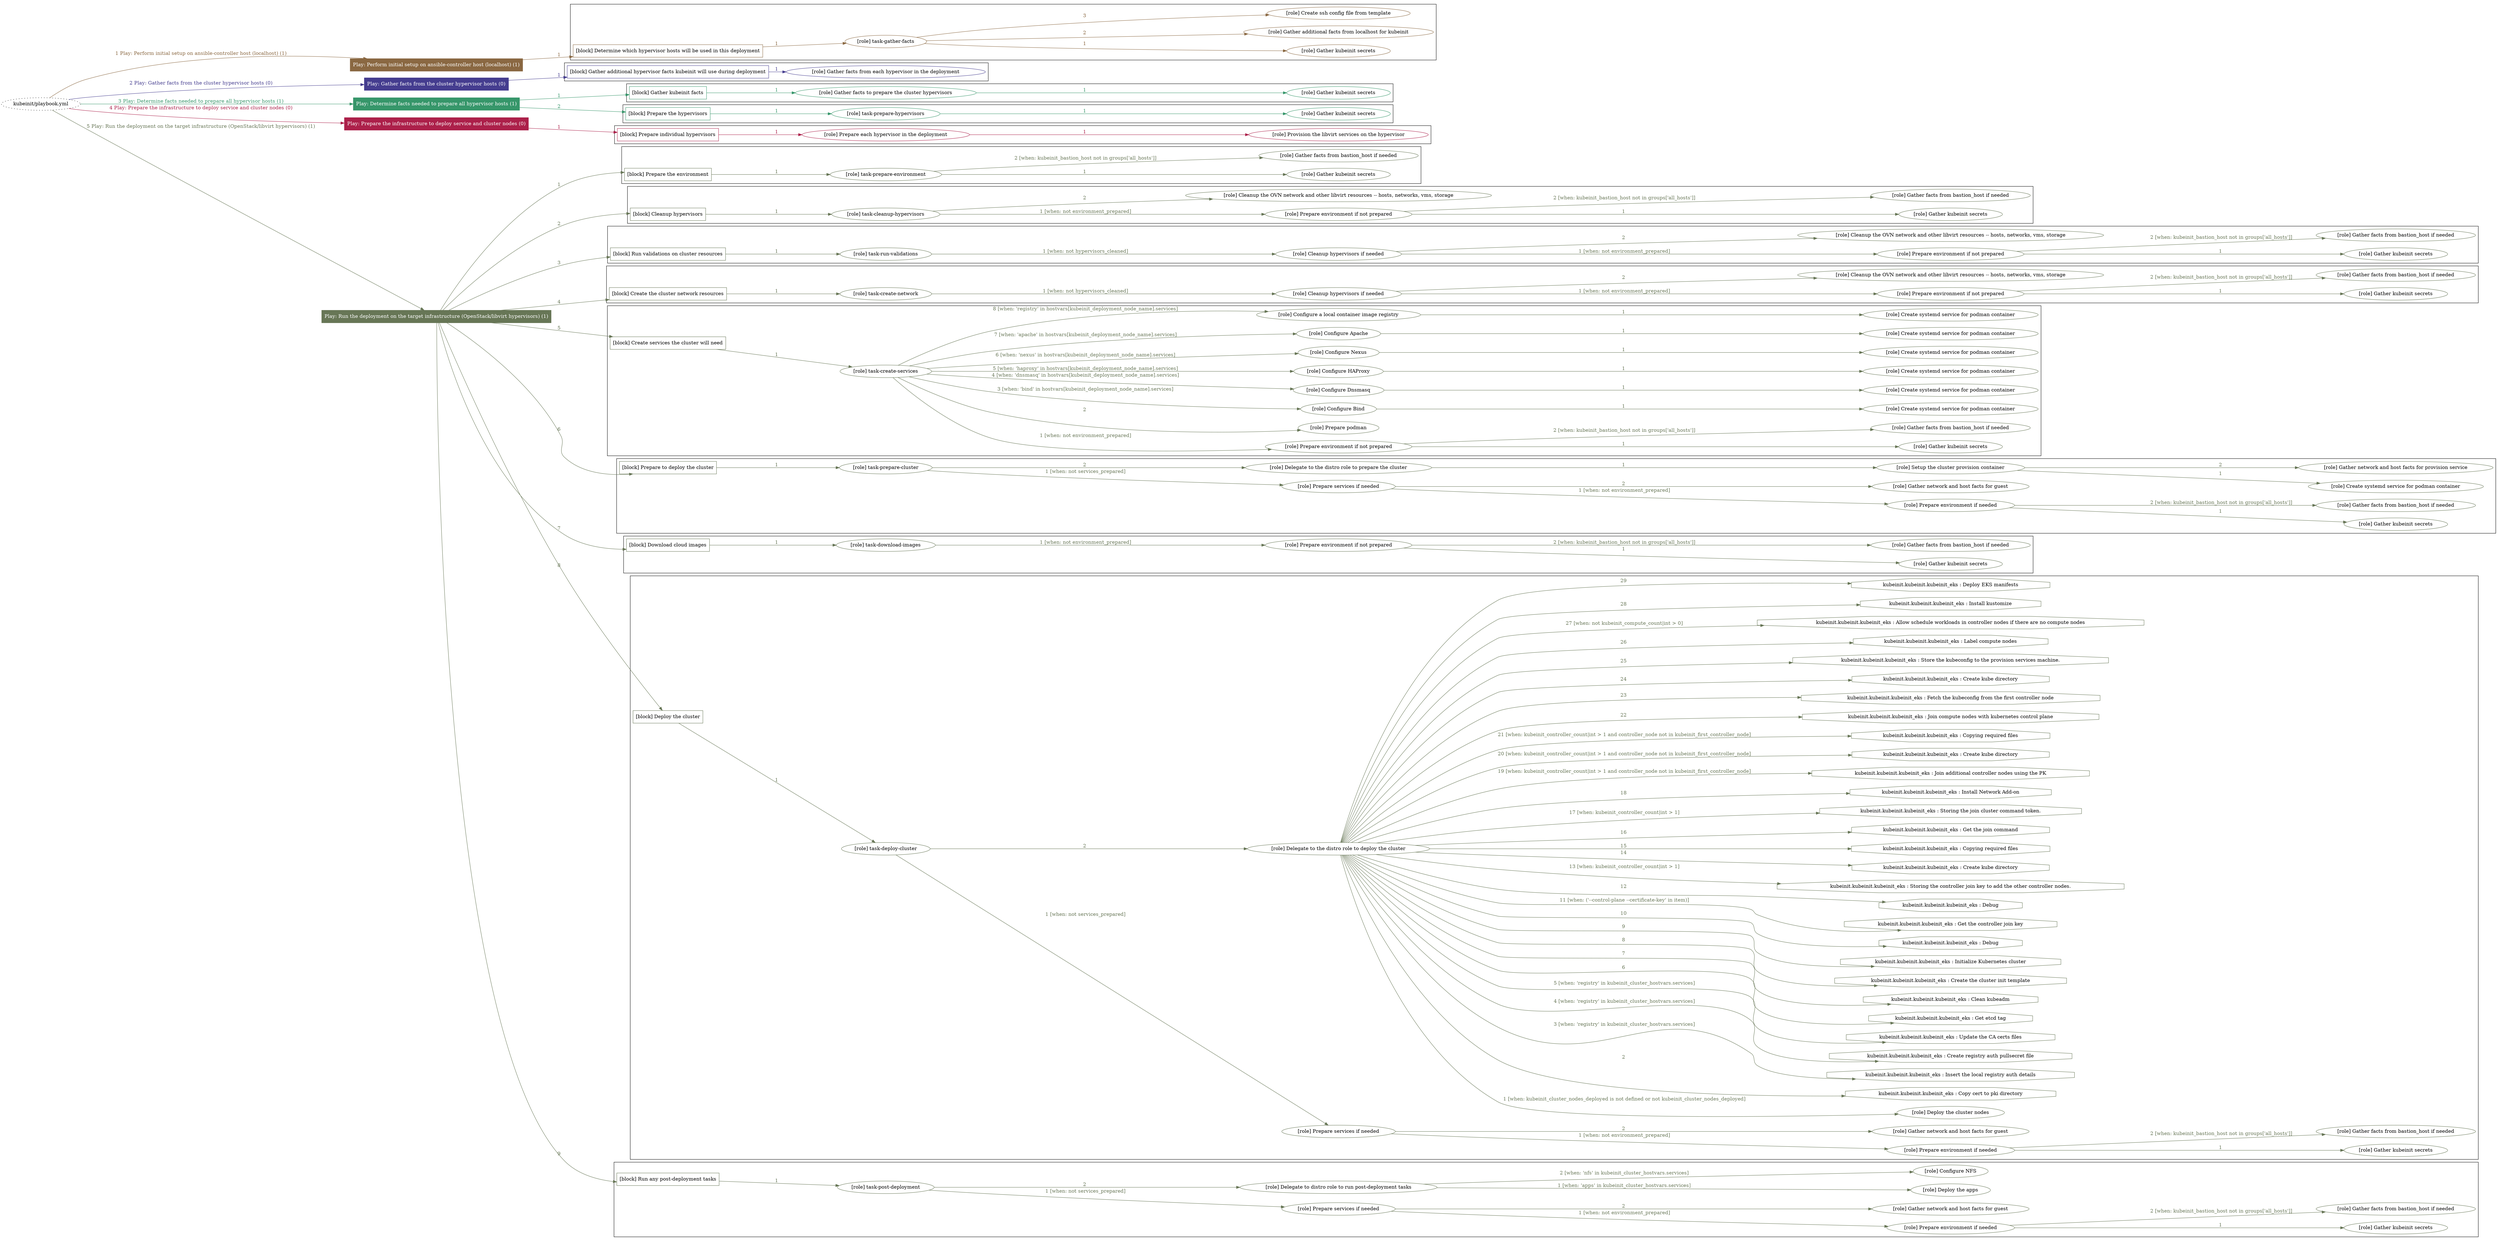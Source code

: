 digraph {
	graph [concentrate=true ordering=in rankdir=LR ratio=fill]
	edge [esep=5 sep=10]
	"kubeinit/playbook.yml" [URL="/home/runner/work/kubeinit/kubeinit/kubeinit/playbook.yml" id=playbook_ba5ed6c3 style=dotted]
	"kubeinit/playbook.yml" -> play_86f9dd1b [label="1 Play: Perform initial setup on ansible-controller host (localhost) (1)" color="#8a6842" fontcolor="#8a6842" id=edge_play_86f9dd1b labeltooltip="1 Play: Perform initial setup on ansible-controller host (localhost) (1)" tooltip="1 Play: Perform initial setup on ansible-controller host (localhost) (1)"]
	subgraph "Play: Perform initial setup on ansible-controller host (localhost) (1)" {
		play_86f9dd1b [label="Play: Perform initial setup on ansible-controller host (localhost) (1)" URL="/home/runner/work/kubeinit/kubeinit/kubeinit/playbook.yml" color="#8a6842" fontcolor="#ffffff" id=play_86f9dd1b shape=box style=filled tooltip=localhost]
		play_86f9dd1b -> block_16884a48 [label=1 color="#8a6842" fontcolor="#8a6842" id=edge_block_16884a48 labeltooltip=1 tooltip=1]
		subgraph cluster_block_16884a48 {
			block_16884a48 [label="[block] Determine which hypervisor hosts will be used in this deployment" URL="/home/runner/work/kubeinit/kubeinit/kubeinit/playbook.yml" color="#8a6842" id=block_16884a48 labeltooltip="Determine which hypervisor hosts will be used in this deployment" shape=box tooltip="Determine which hypervisor hosts will be used in this deployment"]
			block_16884a48 -> role_21345070 [label="1 " color="#8a6842" fontcolor="#8a6842" id=edge_role_21345070 labeltooltip="1 " tooltip="1 "]
			subgraph "task-gather-facts" {
				role_21345070 [label="[role] task-gather-facts" URL="/home/runner/work/kubeinit/kubeinit/kubeinit/playbook.yml" color="#8a6842" id=role_21345070 tooltip="task-gather-facts"]
				role_21345070 -> role_970c89d6 [label="1 " color="#8a6842" fontcolor="#8a6842" id=edge_role_970c89d6 labeltooltip="1 " tooltip="1 "]
				subgraph "Gather kubeinit secrets" {
					role_970c89d6 [label="[role] Gather kubeinit secrets" URL="/home/runner/.ansible/collections/ansible_collections/kubeinit/kubeinit/roles/kubeinit_prepare/tasks/build_hypervisors_group.yml" color="#8a6842" id=role_970c89d6 tooltip="Gather kubeinit secrets"]
				}
				role_21345070 -> role_7c48748d [label="2 " color="#8a6842" fontcolor="#8a6842" id=edge_role_7c48748d labeltooltip="2 " tooltip="2 "]
				subgraph "Gather additional facts from localhost for kubeinit" {
					role_7c48748d [label="[role] Gather additional facts from localhost for kubeinit" URL="/home/runner/.ansible/collections/ansible_collections/kubeinit/kubeinit/roles/kubeinit_prepare/tasks/build_hypervisors_group.yml" color="#8a6842" id=role_7c48748d tooltip="Gather additional facts from localhost for kubeinit"]
				}
				role_21345070 -> role_4af45263 [label="3 " color="#8a6842" fontcolor="#8a6842" id=edge_role_4af45263 labeltooltip="3 " tooltip="3 "]
				subgraph "Create ssh config file from template" {
					role_4af45263 [label="[role] Create ssh config file from template" URL="/home/runner/.ansible/collections/ansible_collections/kubeinit/kubeinit/roles/kubeinit_prepare/tasks/build_hypervisors_group.yml" color="#8a6842" id=role_4af45263 tooltip="Create ssh config file from template"]
				}
			}
		}
	}
	"kubeinit/playbook.yml" -> play_a0b9654f [label="2 Play: Gather facts from the cluster hypervisor hosts (0)" color="#453d8f" fontcolor="#453d8f" id=edge_play_a0b9654f labeltooltip="2 Play: Gather facts from the cluster hypervisor hosts (0)" tooltip="2 Play: Gather facts from the cluster hypervisor hosts (0)"]
	subgraph "Play: Gather facts from the cluster hypervisor hosts (0)" {
		play_a0b9654f [label="Play: Gather facts from the cluster hypervisor hosts (0)" URL="/home/runner/work/kubeinit/kubeinit/kubeinit/playbook.yml" color="#453d8f" fontcolor="#ffffff" id=play_a0b9654f shape=box style=filled tooltip="Play: Gather facts from the cluster hypervisor hosts (0)"]
		play_a0b9654f -> block_121d4a42 [label=1 color="#453d8f" fontcolor="#453d8f" id=edge_block_121d4a42 labeltooltip=1 tooltip=1]
		subgraph cluster_block_121d4a42 {
			block_121d4a42 [label="[block] Gather additional hypervisor facts kubeinit will use during deployment" URL="/home/runner/work/kubeinit/kubeinit/kubeinit/playbook.yml" color="#453d8f" id=block_121d4a42 labeltooltip="Gather additional hypervisor facts kubeinit will use during deployment" shape=box tooltip="Gather additional hypervisor facts kubeinit will use during deployment"]
			block_121d4a42 -> role_3c47b24f [label="1 " color="#453d8f" fontcolor="#453d8f" id=edge_role_3c47b24f labeltooltip="1 " tooltip="1 "]
			subgraph "Gather facts from each hypervisor in the deployment" {
				role_3c47b24f [label="[role] Gather facts from each hypervisor in the deployment" URL="/home/runner/work/kubeinit/kubeinit/kubeinit/playbook.yml" color="#453d8f" id=role_3c47b24f tooltip="Gather facts from each hypervisor in the deployment"]
			}
		}
	}
	"kubeinit/playbook.yml" -> play_970ad729 [label="3 Play: Determine facts needed to prepare all hypervisor hosts (1)" color="#36966a" fontcolor="#36966a" id=edge_play_970ad729 labeltooltip="3 Play: Determine facts needed to prepare all hypervisor hosts (1)" tooltip="3 Play: Determine facts needed to prepare all hypervisor hosts (1)"]
	subgraph "Play: Determine facts needed to prepare all hypervisor hosts (1)" {
		play_970ad729 [label="Play: Determine facts needed to prepare all hypervisor hosts (1)" URL="/home/runner/work/kubeinit/kubeinit/kubeinit/playbook.yml" color="#36966a" fontcolor="#ffffff" id=play_970ad729 shape=box style=filled tooltip=localhost]
		play_970ad729 -> block_bc09f424 [label=1 color="#36966a" fontcolor="#36966a" id=edge_block_bc09f424 labeltooltip=1 tooltip=1]
		subgraph cluster_block_bc09f424 {
			block_bc09f424 [label="[block] Gather kubeinit facts" URL="/home/runner/work/kubeinit/kubeinit/kubeinit/playbook.yml" color="#36966a" id=block_bc09f424 labeltooltip="Gather kubeinit facts" shape=box tooltip="Gather kubeinit facts"]
			block_bc09f424 -> role_4db43db8 [label="1 " color="#36966a" fontcolor="#36966a" id=edge_role_4db43db8 labeltooltip="1 " tooltip="1 "]
			subgraph "Gather facts to prepare the cluster hypervisors" {
				role_4db43db8 [label="[role] Gather facts to prepare the cluster hypervisors" URL="/home/runner/work/kubeinit/kubeinit/kubeinit/playbook.yml" color="#36966a" id=role_4db43db8 tooltip="Gather facts to prepare the cluster hypervisors"]
				role_4db43db8 -> role_8b2cc0e4 [label="1 " color="#36966a" fontcolor="#36966a" id=edge_role_8b2cc0e4 labeltooltip="1 " tooltip="1 "]
				subgraph "Gather kubeinit secrets" {
					role_8b2cc0e4 [label="[role] Gather kubeinit secrets" URL="/home/runner/.ansible/collections/ansible_collections/kubeinit/kubeinit/roles/kubeinit_prepare/tasks/gather_kubeinit_facts.yml" color="#36966a" id=role_8b2cc0e4 tooltip="Gather kubeinit secrets"]
				}
			}
		}
		play_970ad729 -> block_42b565cd [label=2 color="#36966a" fontcolor="#36966a" id=edge_block_42b565cd labeltooltip=2 tooltip=2]
		subgraph cluster_block_42b565cd {
			block_42b565cd [label="[block] Prepare the hypervisors" URL="/home/runner/work/kubeinit/kubeinit/kubeinit/playbook.yml" color="#36966a" id=block_42b565cd labeltooltip="Prepare the hypervisors" shape=box tooltip="Prepare the hypervisors"]
			block_42b565cd -> role_e8f50fc3 [label="1 " color="#36966a" fontcolor="#36966a" id=edge_role_e8f50fc3 labeltooltip="1 " tooltip="1 "]
			subgraph "task-prepare-hypervisors" {
				role_e8f50fc3 [label="[role] task-prepare-hypervisors" URL="/home/runner/work/kubeinit/kubeinit/kubeinit/playbook.yml" color="#36966a" id=role_e8f50fc3 tooltip="task-prepare-hypervisors"]
				role_e8f50fc3 -> role_10ac65c7 [label="1 " color="#36966a" fontcolor="#36966a" id=edge_role_10ac65c7 labeltooltip="1 " tooltip="1 "]
				subgraph "Gather kubeinit secrets" {
					role_10ac65c7 [label="[role] Gather kubeinit secrets" URL="/home/runner/.ansible/collections/ansible_collections/kubeinit/kubeinit/roles/kubeinit_prepare/tasks/gather_kubeinit_facts.yml" color="#36966a" id=role_10ac65c7 tooltip="Gather kubeinit secrets"]
				}
			}
		}
	}
	"kubeinit/playbook.yml" -> play_2ee7ad3b [label="4 Play: Prepare the infrastructure to deploy service and cluster nodes (0)" color="#ac204a" fontcolor="#ac204a" id=edge_play_2ee7ad3b labeltooltip="4 Play: Prepare the infrastructure to deploy service and cluster nodes (0)" tooltip="4 Play: Prepare the infrastructure to deploy service and cluster nodes (0)"]
	subgraph "Play: Prepare the infrastructure to deploy service and cluster nodes (0)" {
		play_2ee7ad3b [label="Play: Prepare the infrastructure to deploy service and cluster nodes (0)" URL="/home/runner/work/kubeinit/kubeinit/kubeinit/playbook.yml" color="#ac204a" fontcolor="#ffffff" id=play_2ee7ad3b shape=box style=filled tooltip="Play: Prepare the infrastructure to deploy service and cluster nodes (0)"]
		play_2ee7ad3b -> block_5e705118 [label=1 color="#ac204a" fontcolor="#ac204a" id=edge_block_5e705118 labeltooltip=1 tooltip=1]
		subgraph cluster_block_5e705118 {
			block_5e705118 [label="[block] Prepare individual hypervisors" URL="/home/runner/work/kubeinit/kubeinit/kubeinit/playbook.yml" color="#ac204a" id=block_5e705118 labeltooltip="Prepare individual hypervisors" shape=box tooltip="Prepare individual hypervisors"]
			block_5e705118 -> role_1c909c78 [label="1 " color="#ac204a" fontcolor="#ac204a" id=edge_role_1c909c78 labeltooltip="1 " tooltip="1 "]
			subgraph "Prepare each hypervisor in the deployment" {
				role_1c909c78 [label="[role] Prepare each hypervisor in the deployment" URL="/home/runner/work/kubeinit/kubeinit/kubeinit/playbook.yml" color="#ac204a" id=role_1c909c78 tooltip="Prepare each hypervisor in the deployment"]
				role_1c909c78 -> role_7e094b94 [label="1 " color="#ac204a" fontcolor="#ac204a" id=edge_role_7e094b94 labeltooltip="1 " tooltip="1 "]
				subgraph "Provision the libvirt services on the hypervisor" {
					role_7e094b94 [label="[role] Provision the libvirt services on the hypervisor" URL="/home/runner/.ansible/collections/ansible_collections/kubeinit/kubeinit/roles/kubeinit_prepare/tasks/prepare_hypervisor.yml" color="#ac204a" id=role_7e094b94 tooltip="Provision the libvirt services on the hypervisor"]
				}
			}
		}
	}
	"kubeinit/playbook.yml" -> play_314326f8 [label="5 Play: Run the deployment on the target infrastructure (OpenStack/libvirt hypervisors) (1)" color="#677656" fontcolor="#677656" id=edge_play_314326f8 labeltooltip="5 Play: Run the deployment on the target infrastructure (OpenStack/libvirt hypervisors) (1)" tooltip="5 Play: Run the deployment on the target infrastructure (OpenStack/libvirt hypervisors) (1)"]
	subgraph "Play: Run the deployment on the target infrastructure (OpenStack/libvirt hypervisors) (1)" {
		play_314326f8 [label="Play: Run the deployment on the target infrastructure (OpenStack/libvirt hypervisors) (1)" URL="/home/runner/work/kubeinit/kubeinit/kubeinit/playbook.yml" color="#677656" fontcolor="#ffffff" id=play_314326f8 shape=box style=filled tooltip=localhost]
		play_314326f8 -> block_4e0c7d08 [label=1 color="#677656" fontcolor="#677656" id=edge_block_4e0c7d08 labeltooltip=1 tooltip=1]
		subgraph cluster_block_4e0c7d08 {
			block_4e0c7d08 [label="[block] Prepare the environment" URL="/home/runner/work/kubeinit/kubeinit/kubeinit/playbook.yml" color="#677656" id=block_4e0c7d08 labeltooltip="Prepare the environment" shape=box tooltip="Prepare the environment"]
			block_4e0c7d08 -> role_3b0728a9 [label="1 " color="#677656" fontcolor="#677656" id=edge_role_3b0728a9 labeltooltip="1 " tooltip="1 "]
			subgraph "task-prepare-environment" {
				role_3b0728a9 [label="[role] task-prepare-environment" URL="/home/runner/work/kubeinit/kubeinit/kubeinit/playbook.yml" color="#677656" id=role_3b0728a9 tooltip="task-prepare-environment"]
				role_3b0728a9 -> role_8e909264 [label="1 " color="#677656" fontcolor="#677656" id=edge_role_8e909264 labeltooltip="1 " tooltip="1 "]
				subgraph "Gather kubeinit secrets" {
					role_8e909264 [label="[role] Gather kubeinit secrets" URL="/home/runner/.ansible/collections/ansible_collections/kubeinit/kubeinit/roles/kubeinit_prepare/tasks/gather_kubeinit_facts.yml" color="#677656" id=role_8e909264 tooltip="Gather kubeinit secrets"]
				}
				role_3b0728a9 -> role_aecd09a0 [label="2 [when: kubeinit_bastion_host not in groups['all_hosts']]" color="#677656" fontcolor="#677656" id=edge_role_aecd09a0 labeltooltip="2 [when: kubeinit_bastion_host not in groups['all_hosts']]" tooltip="2 [when: kubeinit_bastion_host not in groups['all_hosts']]"]
				subgraph "Gather facts from bastion_host if needed" {
					role_aecd09a0 [label="[role] Gather facts from bastion_host if needed" URL="/home/runner/.ansible/collections/ansible_collections/kubeinit/kubeinit/roles/kubeinit_prepare/tasks/main.yml" color="#677656" id=role_aecd09a0 tooltip="Gather facts from bastion_host if needed"]
				}
			}
		}
		play_314326f8 -> block_989e9f3d [label=2 color="#677656" fontcolor="#677656" id=edge_block_989e9f3d labeltooltip=2 tooltip=2]
		subgraph cluster_block_989e9f3d {
			block_989e9f3d [label="[block] Cleanup hypervisors" URL="/home/runner/work/kubeinit/kubeinit/kubeinit/playbook.yml" color="#677656" id=block_989e9f3d labeltooltip="Cleanup hypervisors" shape=box tooltip="Cleanup hypervisors"]
			block_989e9f3d -> role_08e969aa [label="1 " color="#677656" fontcolor="#677656" id=edge_role_08e969aa labeltooltip="1 " tooltip="1 "]
			subgraph "task-cleanup-hypervisors" {
				role_08e969aa [label="[role] task-cleanup-hypervisors" URL="/home/runner/work/kubeinit/kubeinit/kubeinit/playbook.yml" color="#677656" id=role_08e969aa tooltip="task-cleanup-hypervisors"]
				role_08e969aa -> role_823119a1 [label="1 [when: not environment_prepared]" color="#677656" fontcolor="#677656" id=edge_role_823119a1 labeltooltip="1 [when: not environment_prepared]" tooltip="1 [when: not environment_prepared]"]
				subgraph "Prepare environment if not prepared" {
					role_823119a1 [label="[role] Prepare environment if not prepared" URL="/home/runner/.ansible/collections/ansible_collections/kubeinit/kubeinit/roles/kubeinit_libvirt/tasks/cleanup_hypervisors.yml" color="#677656" id=role_823119a1 tooltip="Prepare environment if not prepared"]
					role_823119a1 -> role_46550bfd [label="1 " color="#677656" fontcolor="#677656" id=edge_role_46550bfd labeltooltip="1 " tooltip="1 "]
					subgraph "Gather kubeinit secrets" {
						role_46550bfd [label="[role] Gather kubeinit secrets" URL="/home/runner/.ansible/collections/ansible_collections/kubeinit/kubeinit/roles/kubeinit_prepare/tasks/gather_kubeinit_facts.yml" color="#677656" id=role_46550bfd tooltip="Gather kubeinit secrets"]
					}
					role_823119a1 -> role_322cbdd0 [label="2 [when: kubeinit_bastion_host not in groups['all_hosts']]" color="#677656" fontcolor="#677656" id=edge_role_322cbdd0 labeltooltip="2 [when: kubeinit_bastion_host not in groups['all_hosts']]" tooltip="2 [when: kubeinit_bastion_host not in groups['all_hosts']]"]
					subgraph "Gather facts from bastion_host if needed" {
						role_322cbdd0 [label="[role] Gather facts from bastion_host if needed" URL="/home/runner/.ansible/collections/ansible_collections/kubeinit/kubeinit/roles/kubeinit_prepare/tasks/main.yml" color="#677656" id=role_322cbdd0 tooltip="Gather facts from bastion_host if needed"]
					}
				}
				role_08e969aa -> role_92158446 [label="2 " color="#677656" fontcolor="#677656" id=edge_role_92158446 labeltooltip="2 " tooltip="2 "]
				subgraph "Cleanup the OVN network and other libvirt resources -- hosts, networks, vms, storage" {
					role_92158446 [label="[role] Cleanup the OVN network and other libvirt resources -- hosts, networks, vms, storage" URL="/home/runner/.ansible/collections/ansible_collections/kubeinit/kubeinit/roles/kubeinit_libvirt/tasks/cleanup_hypervisors.yml" color="#677656" id=role_92158446 tooltip="Cleanup the OVN network and other libvirt resources -- hosts, networks, vms, storage"]
				}
			}
		}
		play_314326f8 -> block_7732cb9c [label=3 color="#677656" fontcolor="#677656" id=edge_block_7732cb9c labeltooltip=3 tooltip=3]
		subgraph cluster_block_7732cb9c {
			block_7732cb9c [label="[block] Run validations on cluster resources" URL="/home/runner/work/kubeinit/kubeinit/kubeinit/playbook.yml" color="#677656" id=block_7732cb9c labeltooltip="Run validations on cluster resources" shape=box tooltip="Run validations on cluster resources"]
			block_7732cb9c -> role_82e305f9 [label="1 " color="#677656" fontcolor="#677656" id=edge_role_82e305f9 labeltooltip="1 " tooltip="1 "]
			subgraph "task-run-validations" {
				role_82e305f9 [label="[role] task-run-validations" URL="/home/runner/work/kubeinit/kubeinit/kubeinit/playbook.yml" color="#677656" id=role_82e305f9 tooltip="task-run-validations"]
				role_82e305f9 -> role_0b6c97eb [label="1 [when: not hypervisors_cleaned]" color="#677656" fontcolor="#677656" id=edge_role_0b6c97eb labeltooltip="1 [when: not hypervisors_cleaned]" tooltip="1 [when: not hypervisors_cleaned]"]
				subgraph "Cleanup hypervisors if needed" {
					role_0b6c97eb [label="[role] Cleanup hypervisors if needed" URL="/home/runner/.ansible/collections/ansible_collections/kubeinit/kubeinit/roles/kubeinit_validations/tasks/main.yml" color="#677656" id=role_0b6c97eb tooltip="Cleanup hypervisors if needed"]
					role_0b6c97eb -> role_91751409 [label="1 [when: not environment_prepared]" color="#677656" fontcolor="#677656" id=edge_role_91751409 labeltooltip="1 [when: not environment_prepared]" tooltip="1 [when: not environment_prepared]"]
					subgraph "Prepare environment if not prepared" {
						role_91751409 [label="[role] Prepare environment if not prepared" URL="/home/runner/.ansible/collections/ansible_collections/kubeinit/kubeinit/roles/kubeinit_libvirt/tasks/cleanup_hypervisors.yml" color="#677656" id=role_91751409 tooltip="Prepare environment if not prepared"]
						role_91751409 -> role_9f47e484 [label="1 " color="#677656" fontcolor="#677656" id=edge_role_9f47e484 labeltooltip="1 " tooltip="1 "]
						subgraph "Gather kubeinit secrets" {
							role_9f47e484 [label="[role] Gather kubeinit secrets" URL="/home/runner/.ansible/collections/ansible_collections/kubeinit/kubeinit/roles/kubeinit_prepare/tasks/gather_kubeinit_facts.yml" color="#677656" id=role_9f47e484 tooltip="Gather kubeinit secrets"]
						}
						role_91751409 -> role_a3cd919c [label="2 [when: kubeinit_bastion_host not in groups['all_hosts']]" color="#677656" fontcolor="#677656" id=edge_role_a3cd919c labeltooltip="2 [when: kubeinit_bastion_host not in groups['all_hosts']]" tooltip="2 [when: kubeinit_bastion_host not in groups['all_hosts']]"]
						subgraph "Gather facts from bastion_host if needed" {
							role_a3cd919c [label="[role] Gather facts from bastion_host if needed" URL="/home/runner/.ansible/collections/ansible_collections/kubeinit/kubeinit/roles/kubeinit_prepare/tasks/main.yml" color="#677656" id=role_a3cd919c tooltip="Gather facts from bastion_host if needed"]
						}
					}
					role_0b6c97eb -> role_f948d28b [label="2 " color="#677656" fontcolor="#677656" id=edge_role_f948d28b labeltooltip="2 " tooltip="2 "]
					subgraph "Cleanup the OVN network and other libvirt resources -- hosts, networks, vms, storage" {
						role_f948d28b [label="[role] Cleanup the OVN network and other libvirt resources -- hosts, networks, vms, storage" URL="/home/runner/.ansible/collections/ansible_collections/kubeinit/kubeinit/roles/kubeinit_libvirt/tasks/cleanup_hypervisors.yml" color="#677656" id=role_f948d28b tooltip="Cleanup the OVN network and other libvirt resources -- hosts, networks, vms, storage"]
					}
				}
			}
		}
		play_314326f8 -> block_e3eb2212 [label=4 color="#677656" fontcolor="#677656" id=edge_block_e3eb2212 labeltooltip=4 tooltip=4]
		subgraph cluster_block_e3eb2212 {
			block_e3eb2212 [label="[block] Create the cluster network resources" URL="/home/runner/work/kubeinit/kubeinit/kubeinit/playbook.yml" color="#677656" id=block_e3eb2212 labeltooltip="Create the cluster network resources" shape=box tooltip="Create the cluster network resources"]
			block_e3eb2212 -> role_12be33d1 [label="1 " color="#677656" fontcolor="#677656" id=edge_role_12be33d1 labeltooltip="1 " tooltip="1 "]
			subgraph "task-create-network" {
				role_12be33d1 [label="[role] task-create-network" URL="/home/runner/work/kubeinit/kubeinit/kubeinit/playbook.yml" color="#677656" id=role_12be33d1 tooltip="task-create-network"]
				role_12be33d1 -> role_609627fe [label="1 [when: not hypervisors_cleaned]" color="#677656" fontcolor="#677656" id=edge_role_609627fe labeltooltip="1 [when: not hypervisors_cleaned]" tooltip="1 [when: not hypervisors_cleaned]"]
				subgraph "Cleanup hypervisors if needed" {
					role_609627fe [label="[role] Cleanup hypervisors if needed" URL="/home/runner/.ansible/collections/ansible_collections/kubeinit/kubeinit/roles/kubeinit_libvirt/tasks/create_network.yml" color="#677656" id=role_609627fe tooltip="Cleanup hypervisors if needed"]
					role_609627fe -> role_d607f9a6 [label="1 [when: not environment_prepared]" color="#677656" fontcolor="#677656" id=edge_role_d607f9a6 labeltooltip="1 [when: not environment_prepared]" tooltip="1 [when: not environment_prepared]"]
					subgraph "Prepare environment if not prepared" {
						role_d607f9a6 [label="[role] Prepare environment if not prepared" URL="/home/runner/.ansible/collections/ansible_collections/kubeinit/kubeinit/roles/kubeinit_libvirt/tasks/cleanup_hypervisors.yml" color="#677656" id=role_d607f9a6 tooltip="Prepare environment if not prepared"]
						role_d607f9a6 -> role_7699ff7f [label="1 " color="#677656" fontcolor="#677656" id=edge_role_7699ff7f labeltooltip="1 " tooltip="1 "]
						subgraph "Gather kubeinit secrets" {
							role_7699ff7f [label="[role] Gather kubeinit secrets" URL="/home/runner/.ansible/collections/ansible_collections/kubeinit/kubeinit/roles/kubeinit_prepare/tasks/gather_kubeinit_facts.yml" color="#677656" id=role_7699ff7f tooltip="Gather kubeinit secrets"]
						}
						role_d607f9a6 -> role_39edc952 [label="2 [when: kubeinit_bastion_host not in groups['all_hosts']]" color="#677656" fontcolor="#677656" id=edge_role_39edc952 labeltooltip="2 [when: kubeinit_bastion_host not in groups['all_hosts']]" tooltip="2 [when: kubeinit_bastion_host not in groups['all_hosts']]"]
						subgraph "Gather facts from bastion_host if needed" {
							role_39edc952 [label="[role] Gather facts from bastion_host if needed" URL="/home/runner/.ansible/collections/ansible_collections/kubeinit/kubeinit/roles/kubeinit_prepare/tasks/main.yml" color="#677656" id=role_39edc952 tooltip="Gather facts from bastion_host if needed"]
						}
					}
					role_609627fe -> role_f2c9cb0e [label="2 " color="#677656" fontcolor="#677656" id=edge_role_f2c9cb0e labeltooltip="2 " tooltip="2 "]
					subgraph "Cleanup the OVN network and other libvirt resources -- hosts, networks, vms, storage" {
						role_f2c9cb0e [label="[role] Cleanup the OVN network and other libvirt resources -- hosts, networks, vms, storage" URL="/home/runner/.ansible/collections/ansible_collections/kubeinit/kubeinit/roles/kubeinit_libvirt/tasks/cleanup_hypervisors.yml" color="#677656" id=role_f2c9cb0e tooltip="Cleanup the OVN network and other libvirt resources -- hosts, networks, vms, storage"]
					}
				}
			}
		}
		play_314326f8 -> block_b67f8aef [label=5 color="#677656" fontcolor="#677656" id=edge_block_b67f8aef labeltooltip=5 tooltip=5]
		subgraph cluster_block_b67f8aef {
			block_b67f8aef [label="[block] Create services the cluster will need" URL="/home/runner/work/kubeinit/kubeinit/kubeinit/playbook.yml" color="#677656" id=block_b67f8aef labeltooltip="Create services the cluster will need" shape=box tooltip="Create services the cluster will need"]
			block_b67f8aef -> role_3fc41bef [label="1 " color="#677656" fontcolor="#677656" id=edge_role_3fc41bef labeltooltip="1 " tooltip="1 "]
			subgraph "task-create-services" {
				role_3fc41bef [label="[role] task-create-services" URL="/home/runner/work/kubeinit/kubeinit/kubeinit/playbook.yml" color="#677656" id=role_3fc41bef tooltip="task-create-services"]
				role_3fc41bef -> role_a69e2cae [label="1 [when: not environment_prepared]" color="#677656" fontcolor="#677656" id=edge_role_a69e2cae labeltooltip="1 [when: not environment_prepared]" tooltip="1 [when: not environment_prepared]"]
				subgraph "Prepare environment if not prepared" {
					role_a69e2cae [label="[role] Prepare environment if not prepared" URL="/home/runner/.ansible/collections/ansible_collections/kubeinit/kubeinit/roles/kubeinit_services/tasks/main.yml" color="#677656" id=role_a69e2cae tooltip="Prepare environment if not prepared"]
					role_a69e2cae -> role_61f0c042 [label="1 " color="#677656" fontcolor="#677656" id=edge_role_61f0c042 labeltooltip="1 " tooltip="1 "]
					subgraph "Gather kubeinit secrets" {
						role_61f0c042 [label="[role] Gather kubeinit secrets" URL="/home/runner/.ansible/collections/ansible_collections/kubeinit/kubeinit/roles/kubeinit_prepare/tasks/gather_kubeinit_facts.yml" color="#677656" id=role_61f0c042 tooltip="Gather kubeinit secrets"]
					}
					role_a69e2cae -> role_d4307333 [label="2 [when: kubeinit_bastion_host not in groups['all_hosts']]" color="#677656" fontcolor="#677656" id=edge_role_d4307333 labeltooltip="2 [when: kubeinit_bastion_host not in groups['all_hosts']]" tooltip="2 [when: kubeinit_bastion_host not in groups['all_hosts']]"]
					subgraph "Gather facts from bastion_host if needed" {
						role_d4307333 [label="[role] Gather facts from bastion_host if needed" URL="/home/runner/.ansible/collections/ansible_collections/kubeinit/kubeinit/roles/kubeinit_prepare/tasks/main.yml" color="#677656" id=role_d4307333 tooltip="Gather facts from bastion_host if needed"]
					}
				}
				role_3fc41bef -> role_faa030d1 [label="2 " color="#677656" fontcolor="#677656" id=edge_role_faa030d1 labeltooltip="2 " tooltip="2 "]
				subgraph "Prepare podman" {
					role_faa030d1 [label="[role] Prepare podman" URL="/home/runner/.ansible/collections/ansible_collections/kubeinit/kubeinit/roles/kubeinit_services/tasks/00_create_service_pod.yml" color="#677656" id=role_faa030d1 tooltip="Prepare podman"]
				}
				role_3fc41bef -> role_c514ee4a [label="3 [when: 'bind' in hostvars[kubeinit_deployment_node_name].services]" color="#677656" fontcolor="#677656" id=edge_role_c514ee4a labeltooltip="3 [when: 'bind' in hostvars[kubeinit_deployment_node_name].services]" tooltip="3 [when: 'bind' in hostvars[kubeinit_deployment_node_name].services]"]
				subgraph "Configure Bind" {
					role_c514ee4a [label="[role] Configure Bind" URL="/home/runner/.ansible/collections/ansible_collections/kubeinit/kubeinit/roles/kubeinit_services/tasks/start_services_containers.yml" color="#677656" id=role_c514ee4a tooltip="Configure Bind"]
					role_c514ee4a -> role_49733017 [label="1 " color="#677656" fontcolor="#677656" id=edge_role_49733017 labeltooltip="1 " tooltip="1 "]
					subgraph "Create systemd service for podman container" {
						role_49733017 [label="[role] Create systemd service for podman container" URL="/home/runner/.ansible/collections/ansible_collections/kubeinit/kubeinit/roles/kubeinit_bind/tasks/main.yml" color="#677656" id=role_49733017 tooltip="Create systemd service for podman container"]
					}
				}
				role_3fc41bef -> role_18003a94 [label="4 [when: 'dnsmasq' in hostvars[kubeinit_deployment_node_name].services]" color="#677656" fontcolor="#677656" id=edge_role_18003a94 labeltooltip="4 [when: 'dnsmasq' in hostvars[kubeinit_deployment_node_name].services]" tooltip="4 [when: 'dnsmasq' in hostvars[kubeinit_deployment_node_name].services]"]
				subgraph "Configure Dnsmasq" {
					role_18003a94 [label="[role] Configure Dnsmasq" URL="/home/runner/.ansible/collections/ansible_collections/kubeinit/kubeinit/roles/kubeinit_services/tasks/start_services_containers.yml" color="#677656" id=role_18003a94 tooltip="Configure Dnsmasq"]
					role_18003a94 -> role_566d2fc2 [label="1 " color="#677656" fontcolor="#677656" id=edge_role_566d2fc2 labeltooltip="1 " tooltip="1 "]
					subgraph "Create systemd service for podman container" {
						role_566d2fc2 [label="[role] Create systemd service for podman container" URL="/home/runner/.ansible/collections/ansible_collections/kubeinit/kubeinit/roles/kubeinit_dnsmasq/tasks/main.yml" color="#677656" id=role_566d2fc2 tooltip="Create systemd service for podman container"]
					}
				}
				role_3fc41bef -> role_0e230fdd [label="5 [when: 'haproxy' in hostvars[kubeinit_deployment_node_name].services]" color="#677656" fontcolor="#677656" id=edge_role_0e230fdd labeltooltip="5 [when: 'haproxy' in hostvars[kubeinit_deployment_node_name].services]" tooltip="5 [when: 'haproxy' in hostvars[kubeinit_deployment_node_name].services]"]
				subgraph "Configure HAProxy" {
					role_0e230fdd [label="[role] Configure HAProxy" URL="/home/runner/.ansible/collections/ansible_collections/kubeinit/kubeinit/roles/kubeinit_services/tasks/start_services_containers.yml" color="#677656" id=role_0e230fdd tooltip="Configure HAProxy"]
					role_0e230fdd -> role_61d4958f [label="1 " color="#677656" fontcolor="#677656" id=edge_role_61d4958f labeltooltip="1 " tooltip="1 "]
					subgraph "Create systemd service for podman container" {
						role_61d4958f [label="[role] Create systemd service for podman container" URL="/home/runner/.ansible/collections/ansible_collections/kubeinit/kubeinit/roles/kubeinit_haproxy/tasks/main.yml" color="#677656" id=role_61d4958f tooltip="Create systemd service for podman container"]
					}
				}
				role_3fc41bef -> role_044d33d4 [label="6 [when: 'nexus' in hostvars[kubeinit_deployment_node_name].services]" color="#677656" fontcolor="#677656" id=edge_role_044d33d4 labeltooltip="6 [when: 'nexus' in hostvars[kubeinit_deployment_node_name].services]" tooltip="6 [when: 'nexus' in hostvars[kubeinit_deployment_node_name].services]"]
				subgraph "Configure Nexus" {
					role_044d33d4 [label="[role] Configure Nexus" URL="/home/runner/.ansible/collections/ansible_collections/kubeinit/kubeinit/roles/kubeinit_services/tasks/start_services_containers.yml" color="#677656" id=role_044d33d4 tooltip="Configure Nexus"]
					role_044d33d4 -> role_e9f9d680 [label="1 " color="#677656" fontcolor="#677656" id=edge_role_e9f9d680 labeltooltip="1 " tooltip="1 "]
					subgraph "Create systemd service for podman container" {
						role_e9f9d680 [label="[role] Create systemd service for podman container" URL="/home/runner/.ansible/collections/ansible_collections/kubeinit/kubeinit/roles/kubeinit_nexus/tasks/main.yml" color="#677656" id=role_e9f9d680 tooltip="Create systemd service for podman container"]
					}
				}
				role_3fc41bef -> role_cf85ffeb [label="7 [when: 'apache' in hostvars[kubeinit_deployment_node_name].services]" color="#677656" fontcolor="#677656" id=edge_role_cf85ffeb labeltooltip="7 [when: 'apache' in hostvars[kubeinit_deployment_node_name].services]" tooltip="7 [when: 'apache' in hostvars[kubeinit_deployment_node_name].services]"]
				subgraph "Configure Apache" {
					role_cf85ffeb [label="[role] Configure Apache" URL="/home/runner/.ansible/collections/ansible_collections/kubeinit/kubeinit/roles/kubeinit_services/tasks/start_services_containers.yml" color="#677656" id=role_cf85ffeb tooltip="Configure Apache"]
					role_cf85ffeb -> role_3a72503c [label="1 " color="#677656" fontcolor="#677656" id=edge_role_3a72503c labeltooltip="1 " tooltip="1 "]
					subgraph "Create systemd service for podman container" {
						role_3a72503c [label="[role] Create systemd service for podman container" URL="/home/runner/.ansible/collections/ansible_collections/kubeinit/kubeinit/roles/kubeinit_apache/tasks/main.yml" color="#677656" id=role_3a72503c tooltip="Create systemd service for podman container"]
					}
				}
				role_3fc41bef -> role_f3b74047 [label="8 [when: 'registry' in hostvars[kubeinit_deployment_node_name].services]" color="#677656" fontcolor="#677656" id=edge_role_f3b74047 labeltooltip="8 [when: 'registry' in hostvars[kubeinit_deployment_node_name].services]" tooltip="8 [when: 'registry' in hostvars[kubeinit_deployment_node_name].services]"]
				subgraph "Configure a local container image registry" {
					role_f3b74047 [label="[role] Configure a local container image registry" URL="/home/runner/.ansible/collections/ansible_collections/kubeinit/kubeinit/roles/kubeinit_services/tasks/start_services_containers.yml" color="#677656" id=role_f3b74047 tooltip="Configure a local container image registry"]
					role_f3b74047 -> role_34f672e2 [label="1 " color="#677656" fontcolor="#677656" id=edge_role_34f672e2 labeltooltip="1 " tooltip="1 "]
					subgraph "Create systemd service for podman container" {
						role_34f672e2 [label="[role] Create systemd service for podman container" URL="/home/runner/.ansible/collections/ansible_collections/kubeinit/kubeinit/roles/kubeinit_registry/tasks/main.yml" color="#677656" id=role_34f672e2 tooltip="Create systemd service for podman container"]
					}
				}
			}
		}
		play_314326f8 -> block_786429ac [label=6 color="#677656" fontcolor="#677656" id=edge_block_786429ac labeltooltip=6 tooltip=6]
		subgraph cluster_block_786429ac {
			block_786429ac [label="[block] Prepare to deploy the cluster" URL="/home/runner/work/kubeinit/kubeinit/kubeinit/playbook.yml" color="#677656" id=block_786429ac labeltooltip="Prepare to deploy the cluster" shape=box tooltip="Prepare to deploy the cluster"]
			block_786429ac -> role_0c4d4312 [label="1 " color="#677656" fontcolor="#677656" id=edge_role_0c4d4312 labeltooltip="1 " tooltip="1 "]
			subgraph "task-prepare-cluster" {
				role_0c4d4312 [label="[role] task-prepare-cluster" URL="/home/runner/work/kubeinit/kubeinit/kubeinit/playbook.yml" color="#677656" id=role_0c4d4312 tooltip="task-prepare-cluster"]
				role_0c4d4312 -> role_b5a01503 [label="1 [when: not services_prepared]" color="#677656" fontcolor="#677656" id=edge_role_b5a01503 labeltooltip="1 [when: not services_prepared]" tooltip="1 [when: not services_prepared]"]
				subgraph "Prepare services if needed" {
					role_b5a01503 [label="[role] Prepare services if needed" URL="/home/runner/.ansible/collections/ansible_collections/kubeinit/kubeinit/roles/kubeinit_prepare/tasks/prepare_cluster.yml" color="#677656" id=role_b5a01503 tooltip="Prepare services if needed"]
					role_b5a01503 -> role_ec32a1e6 [label="1 [when: not environment_prepared]" color="#677656" fontcolor="#677656" id=edge_role_ec32a1e6 labeltooltip="1 [when: not environment_prepared]" tooltip="1 [when: not environment_prepared]"]
					subgraph "Prepare environment if needed" {
						role_ec32a1e6 [label="[role] Prepare environment if needed" URL="/home/runner/.ansible/collections/ansible_collections/kubeinit/kubeinit/roles/kubeinit_services/tasks/prepare_services.yml" color="#677656" id=role_ec32a1e6 tooltip="Prepare environment if needed"]
						role_ec32a1e6 -> role_08e6e68f [label="1 " color="#677656" fontcolor="#677656" id=edge_role_08e6e68f labeltooltip="1 " tooltip="1 "]
						subgraph "Gather kubeinit secrets" {
							role_08e6e68f [label="[role] Gather kubeinit secrets" URL="/home/runner/.ansible/collections/ansible_collections/kubeinit/kubeinit/roles/kubeinit_prepare/tasks/gather_kubeinit_facts.yml" color="#677656" id=role_08e6e68f tooltip="Gather kubeinit secrets"]
						}
						role_ec32a1e6 -> role_81b1ed5a [label="2 [when: kubeinit_bastion_host not in groups['all_hosts']]" color="#677656" fontcolor="#677656" id=edge_role_81b1ed5a labeltooltip="2 [when: kubeinit_bastion_host not in groups['all_hosts']]" tooltip="2 [when: kubeinit_bastion_host not in groups['all_hosts']]"]
						subgraph "Gather facts from bastion_host if needed" {
							role_81b1ed5a [label="[role] Gather facts from bastion_host if needed" URL="/home/runner/.ansible/collections/ansible_collections/kubeinit/kubeinit/roles/kubeinit_prepare/tasks/main.yml" color="#677656" id=role_81b1ed5a tooltip="Gather facts from bastion_host if needed"]
						}
					}
					role_b5a01503 -> role_4373d2a9 [label="2 " color="#677656" fontcolor="#677656" id=edge_role_4373d2a9 labeltooltip="2 " tooltip="2 "]
					subgraph "Gather network and host facts for guest" {
						role_4373d2a9 [label="[role] Gather network and host facts for guest" URL="/home/runner/.ansible/collections/ansible_collections/kubeinit/kubeinit/roles/kubeinit_services/tasks/prepare_services.yml" color="#677656" id=role_4373d2a9 tooltip="Gather network and host facts for guest"]
					}
				}
				role_0c4d4312 -> role_5903ba5a [label="2 " color="#677656" fontcolor="#677656" id=edge_role_5903ba5a labeltooltip="2 " tooltip="2 "]
				subgraph "Delegate to the distro role to prepare the cluster" {
					role_5903ba5a [label="[role] Delegate to the distro role to prepare the cluster" URL="/home/runner/.ansible/collections/ansible_collections/kubeinit/kubeinit/roles/kubeinit_prepare/tasks/prepare_cluster.yml" color="#677656" id=role_5903ba5a tooltip="Delegate to the distro role to prepare the cluster"]
					role_5903ba5a -> role_0301c46b [label="1 " color="#677656" fontcolor="#677656" id=edge_role_0301c46b labeltooltip="1 " tooltip="1 "]
					subgraph "Setup the cluster provision container" {
						role_0301c46b [label="[role] Setup the cluster provision container" URL="/home/runner/.ansible/collections/ansible_collections/kubeinit/kubeinit/roles/kubeinit_eks/tasks/prepare_cluster.yml" color="#677656" id=role_0301c46b tooltip="Setup the cluster provision container"]
						role_0301c46b -> role_179ff2a3 [label="1 " color="#677656" fontcolor="#677656" id=edge_role_179ff2a3 labeltooltip="1 " tooltip="1 "]
						subgraph "Create systemd service for podman container" {
							role_179ff2a3 [label="[role] Create systemd service for podman container" URL="/home/runner/.ansible/collections/ansible_collections/kubeinit/kubeinit/roles/kubeinit_services/tasks/create_provision_container.yml" color="#677656" id=role_179ff2a3 tooltip="Create systemd service for podman container"]
						}
						role_0301c46b -> role_e07b6a4d [label="2 " color="#677656" fontcolor="#677656" id=edge_role_e07b6a4d labeltooltip="2 " tooltip="2 "]
						subgraph "Gather network and host facts for provision service" {
							role_e07b6a4d [label="[role] Gather network and host facts for provision service" URL="/home/runner/.ansible/collections/ansible_collections/kubeinit/kubeinit/roles/kubeinit_services/tasks/create_provision_container.yml" color="#677656" id=role_e07b6a4d tooltip="Gather network and host facts for provision service"]
						}
					}
				}
			}
		}
		play_314326f8 -> block_1533a1f1 [label=7 color="#677656" fontcolor="#677656" id=edge_block_1533a1f1 labeltooltip=7 tooltip=7]
		subgraph cluster_block_1533a1f1 {
			block_1533a1f1 [label="[block] Download cloud images" URL="/home/runner/work/kubeinit/kubeinit/kubeinit/playbook.yml" color="#677656" id=block_1533a1f1 labeltooltip="Download cloud images" shape=box tooltip="Download cloud images"]
			block_1533a1f1 -> role_1caf9698 [label="1 " color="#677656" fontcolor="#677656" id=edge_role_1caf9698 labeltooltip="1 " tooltip="1 "]
			subgraph "task-download-images" {
				role_1caf9698 [label="[role] task-download-images" URL="/home/runner/work/kubeinit/kubeinit/kubeinit/playbook.yml" color="#677656" id=role_1caf9698 tooltip="task-download-images"]
				role_1caf9698 -> role_464618a1 [label="1 [when: not environment_prepared]" color="#677656" fontcolor="#677656" id=edge_role_464618a1 labeltooltip="1 [when: not environment_prepared]" tooltip="1 [when: not environment_prepared]"]
				subgraph "Prepare environment if not prepared" {
					role_464618a1 [label="[role] Prepare environment if not prepared" URL="/home/runner/.ansible/collections/ansible_collections/kubeinit/kubeinit/roles/kubeinit_libvirt/tasks/download_cloud_images.yml" color="#677656" id=role_464618a1 tooltip="Prepare environment if not prepared"]
					role_464618a1 -> role_d3e5a01b [label="1 " color="#677656" fontcolor="#677656" id=edge_role_d3e5a01b labeltooltip="1 " tooltip="1 "]
					subgraph "Gather kubeinit secrets" {
						role_d3e5a01b [label="[role] Gather kubeinit secrets" URL="/home/runner/.ansible/collections/ansible_collections/kubeinit/kubeinit/roles/kubeinit_prepare/tasks/gather_kubeinit_facts.yml" color="#677656" id=role_d3e5a01b tooltip="Gather kubeinit secrets"]
					}
					role_464618a1 -> role_9267553d [label="2 [when: kubeinit_bastion_host not in groups['all_hosts']]" color="#677656" fontcolor="#677656" id=edge_role_9267553d labeltooltip="2 [when: kubeinit_bastion_host not in groups['all_hosts']]" tooltip="2 [when: kubeinit_bastion_host not in groups['all_hosts']]"]
					subgraph "Gather facts from bastion_host if needed" {
						role_9267553d [label="[role] Gather facts from bastion_host if needed" URL="/home/runner/.ansible/collections/ansible_collections/kubeinit/kubeinit/roles/kubeinit_prepare/tasks/main.yml" color="#677656" id=role_9267553d tooltip="Gather facts from bastion_host if needed"]
					}
				}
			}
		}
		play_314326f8 -> block_d4e04c71 [label=8 color="#677656" fontcolor="#677656" id=edge_block_d4e04c71 labeltooltip=8 tooltip=8]
		subgraph cluster_block_d4e04c71 {
			block_d4e04c71 [label="[block] Deploy the cluster" URL="/home/runner/work/kubeinit/kubeinit/kubeinit/playbook.yml" color="#677656" id=block_d4e04c71 labeltooltip="Deploy the cluster" shape=box tooltip="Deploy the cluster"]
			block_d4e04c71 -> role_b35f6857 [label="1 " color="#677656" fontcolor="#677656" id=edge_role_b35f6857 labeltooltip="1 " tooltip="1 "]
			subgraph "task-deploy-cluster" {
				role_b35f6857 [label="[role] task-deploy-cluster" URL="/home/runner/work/kubeinit/kubeinit/kubeinit/playbook.yml" color="#677656" id=role_b35f6857 tooltip="task-deploy-cluster"]
				role_b35f6857 -> role_2f618684 [label="1 [when: not services_prepared]" color="#677656" fontcolor="#677656" id=edge_role_2f618684 labeltooltip="1 [when: not services_prepared]" tooltip="1 [when: not services_prepared]"]
				subgraph "Prepare services if needed" {
					role_2f618684 [label="[role] Prepare services if needed" URL="/home/runner/.ansible/collections/ansible_collections/kubeinit/kubeinit/roles/kubeinit_prepare/tasks/deploy_cluster.yml" color="#677656" id=role_2f618684 tooltip="Prepare services if needed"]
					role_2f618684 -> role_83e69a3b [label="1 [when: not environment_prepared]" color="#677656" fontcolor="#677656" id=edge_role_83e69a3b labeltooltip="1 [when: not environment_prepared]" tooltip="1 [when: not environment_prepared]"]
					subgraph "Prepare environment if needed" {
						role_83e69a3b [label="[role] Prepare environment if needed" URL="/home/runner/.ansible/collections/ansible_collections/kubeinit/kubeinit/roles/kubeinit_services/tasks/prepare_services.yml" color="#677656" id=role_83e69a3b tooltip="Prepare environment if needed"]
						role_83e69a3b -> role_3124a0a9 [label="1 " color="#677656" fontcolor="#677656" id=edge_role_3124a0a9 labeltooltip="1 " tooltip="1 "]
						subgraph "Gather kubeinit secrets" {
							role_3124a0a9 [label="[role] Gather kubeinit secrets" URL="/home/runner/.ansible/collections/ansible_collections/kubeinit/kubeinit/roles/kubeinit_prepare/tasks/gather_kubeinit_facts.yml" color="#677656" id=role_3124a0a9 tooltip="Gather kubeinit secrets"]
						}
						role_83e69a3b -> role_59282f7a [label="2 [when: kubeinit_bastion_host not in groups['all_hosts']]" color="#677656" fontcolor="#677656" id=edge_role_59282f7a labeltooltip="2 [when: kubeinit_bastion_host not in groups['all_hosts']]" tooltip="2 [when: kubeinit_bastion_host not in groups['all_hosts']]"]
						subgraph "Gather facts from bastion_host if needed" {
							role_59282f7a [label="[role] Gather facts from bastion_host if needed" URL="/home/runner/.ansible/collections/ansible_collections/kubeinit/kubeinit/roles/kubeinit_prepare/tasks/main.yml" color="#677656" id=role_59282f7a tooltip="Gather facts from bastion_host if needed"]
						}
					}
					role_2f618684 -> role_07353d22 [label="2 " color="#677656" fontcolor="#677656" id=edge_role_07353d22 labeltooltip="2 " tooltip="2 "]
					subgraph "Gather network and host facts for guest" {
						role_07353d22 [label="[role] Gather network and host facts for guest" URL="/home/runner/.ansible/collections/ansible_collections/kubeinit/kubeinit/roles/kubeinit_services/tasks/prepare_services.yml" color="#677656" id=role_07353d22 tooltip="Gather network and host facts for guest"]
					}
				}
				role_b35f6857 -> role_cec9e7e3 [label="2 " color="#677656" fontcolor="#677656" id=edge_role_cec9e7e3 labeltooltip="2 " tooltip="2 "]
				subgraph "Delegate to the distro role to deploy the cluster" {
					role_cec9e7e3 [label="[role] Delegate to the distro role to deploy the cluster" URL="/home/runner/.ansible/collections/ansible_collections/kubeinit/kubeinit/roles/kubeinit_prepare/tasks/deploy_cluster.yml" color="#677656" id=role_cec9e7e3 tooltip="Delegate to the distro role to deploy the cluster"]
					role_cec9e7e3 -> role_b126a232 [label="1 [when: kubeinit_cluster_nodes_deployed is not defined or not kubeinit_cluster_nodes_deployed]" color="#677656" fontcolor="#677656" id=edge_role_b126a232 labeltooltip="1 [when: kubeinit_cluster_nodes_deployed is not defined or not kubeinit_cluster_nodes_deployed]" tooltip="1 [when: kubeinit_cluster_nodes_deployed is not defined or not kubeinit_cluster_nodes_deployed]"]
					subgraph "Deploy the cluster nodes" {
						role_b126a232 [label="[role] Deploy the cluster nodes" URL="/home/runner/.ansible/collections/ansible_collections/kubeinit/kubeinit/roles/kubeinit_eks/tasks/main.yml" color="#677656" id=role_b126a232 tooltip="Deploy the cluster nodes"]
					}
					task_f624d508 [label="kubeinit.kubeinit.kubeinit_eks : Copy cert to pki directory" URL="/home/runner/.ansible/collections/ansible_collections/kubeinit/kubeinit/roles/kubeinit_eks/tasks/main.yml" color="#677656" id=task_f624d508 shape=octagon tooltip="kubeinit.kubeinit.kubeinit_eks : Copy cert to pki directory"]
					role_cec9e7e3 -> task_f624d508 [label="2 " color="#677656" fontcolor="#677656" id=edge_task_f624d508 labeltooltip="2 " tooltip="2 "]
					task_29b06d4b [label="kubeinit.kubeinit.kubeinit_eks : Insert the local registry auth details" URL="/home/runner/.ansible/collections/ansible_collections/kubeinit/kubeinit/roles/kubeinit_eks/tasks/main.yml" color="#677656" id=task_29b06d4b shape=octagon tooltip="kubeinit.kubeinit.kubeinit_eks : Insert the local registry auth details"]
					role_cec9e7e3 -> task_29b06d4b [label="3 [when: 'registry' in kubeinit_cluster_hostvars.services]" color="#677656" fontcolor="#677656" id=edge_task_29b06d4b labeltooltip="3 [when: 'registry' in kubeinit_cluster_hostvars.services]" tooltip="3 [when: 'registry' in kubeinit_cluster_hostvars.services]"]
					task_1554608c [label="kubeinit.kubeinit.kubeinit_eks : Create registry auth pullsecret file" URL="/home/runner/.ansible/collections/ansible_collections/kubeinit/kubeinit/roles/kubeinit_eks/tasks/main.yml" color="#677656" id=task_1554608c shape=octagon tooltip="kubeinit.kubeinit.kubeinit_eks : Create registry auth pullsecret file"]
					role_cec9e7e3 -> task_1554608c [label="4 [when: 'registry' in kubeinit_cluster_hostvars.services]" color="#677656" fontcolor="#677656" id=edge_task_1554608c labeltooltip="4 [when: 'registry' in kubeinit_cluster_hostvars.services]" tooltip="4 [when: 'registry' in kubeinit_cluster_hostvars.services]"]
					task_521a134c [label="kubeinit.kubeinit.kubeinit_eks : Update the CA certs files" URL="/home/runner/.ansible/collections/ansible_collections/kubeinit/kubeinit/roles/kubeinit_eks/tasks/main.yml" color="#677656" id=task_521a134c shape=octagon tooltip="kubeinit.kubeinit.kubeinit_eks : Update the CA certs files"]
					role_cec9e7e3 -> task_521a134c [label="5 [when: 'registry' in kubeinit_cluster_hostvars.services]" color="#677656" fontcolor="#677656" id=edge_task_521a134c labeltooltip="5 [when: 'registry' in kubeinit_cluster_hostvars.services]" tooltip="5 [when: 'registry' in kubeinit_cluster_hostvars.services]"]
					task_c944e65e [label="kubeinit.kubeinit.kubeinit_eks : Get etcd tag" URL="/home/runner/.ansible/collections/ansible_collections/kubeinit/kubeinit/roles/kubeinit_eks/tasks/main.yml" color="#677656" id=task_c944e65e shape=octagon tooltip="kubeinit.kubeinit.kubeinit_eks : Get etcd tag"]
					role_cec9e7e3 -> task_c944e65e [label="6 " color="#677656" fontcolor="#677656" id=edge_task_c944e65e labeltooltip="6 " tooltip="6 "]
					task_8bd7710e [label="kubeinit.kubeinit.kubeinit_eks : Clean kubeadm" URL="/home/runner/.ansible/collections/ansible_collections/kubeinit/kubeinit/roles/kubeinit_eks/tasks/main.yml" color="#677656" id=task_8bd7710e shape=octagon tooltip="kubeinit.kubeinit.kubeinit_eks : Clean kubeadm"]
					role_cec9e7e3 -> task_8bd7710e [label="7 " color="#677656" fontcolor="#677656" id=edge_task_8bd7710e labeltooltip="7 " tooltip="7 "]
					task_8de35a8c [label="kubeinit.kubeinit.kubeinit_eks : Create the cluster init template" URL="/home/runner/.ansible/collections/ansible_collections/kubeinit/kubeinit/roles/kubeinit_eks/tasks/main.yml" color="#677656" id=task_8de35a8c shape=octagon tooltip="kubeinit.kubeinit.kubeinit_eks : Create the cluster init template"]
					role_cec9e7e3 -> task_8de35a8c [label="8 " color="#677656" fontcolor="#677656" id=edge_task_8de35a8c labeltooltip="8 " tooltip="8 "]
					task_9234a806 [label="kubeinit.kubeinit.kubeinit_eks : Initialize Kubernetes cluster" URL="/home/runner/.ansible/collections/ansible_collections/kubeinit/kubeinit/roles/kubeinit_eks/tasks/main.yml" color="#677656" id=task_9234a806 shape=octagon tooltip="kubeinit.kubeinit.kubeinit_eks : Initialize Kubernetes cluster"]
					role_cec9e7e3 -> task_9234a806 [label="9 " color="#677656" fontcolor="#677656" id=edge_task_9234a806 labeltooltip="9 " tooltip="9 "]
					task_e1da59e7 [label="kubeinit.kubeinit.kubeinit_eks : Debug" URL="/home/runner/.ansible/collections/ansible_collections/kubeinit/kubeinit/roles/kubeinit_eks/tasks/main.yml" color="#677656" id=task_e1da59e7 shape=octagon tooltip="kubeinit.kubeinit.kubeinit_eks : Debug"]
					role_cec9e7e3 -> task_e1da59e7 [label="10 " color="#677656" fontcolor="#677656" id=edge_task_e1da59e7 labeltooltip="10 " tooltip="10 "]
					task_cab6631d [label="kubeinit.kubeinit.kubeinit_eks : Get the controller join key" URL="/home/runner/.ansible/collections/ansible_collections/kubeinit/kubeinit/roles/kubeinit_eks/tasks/main.yml" color="#677656" id=task_cab6631d shape=octagon tooltip="kubeinit.kubeinit.kubeinit_eks : Get the controller join key"]
					role_cec9e7e3 -> task_cab6631d [label="11 [when: ('--control-plane --certificate-key' in item)]" color="#677656" fontcolor="#677656" id=edge_task_cab6631d labeltooltip="11 [when: ('--control-plane --certificate-key' in item)]" tooltip="11 [when: ('--control-plane --certificate-key' in item)]"]
					task_432e880a [label="kubeinit.kubeinit.kubeinit_eks : Debug" URL="/home/runner/.ansible/collections/ansible_collections/kubeinit/kubeinit/roles/kubeinit_eks/tasks/main.yml" color="#677656" id=task_432e880a shape=octagon tooltip="kubeinit.kubeinit.kubeinit_eks : Debug"]
					role_cec9e7e3 -> task_432e880a [label="12 " color="#677656" fontcolor="#677656" id=edge_task_432e880a labeltooltip="12 " tooltip="12 "]
					task_94ff04ac [label="kubeinit.kubeinit.kubeinit_eks : Storing the controller join key to add the other controller nodes." URL="/home/runner/.ansible/collections/ansible_collections/kubeinit/kubeinit/roles/kubeinit_eks/tasks/main.yml" color="#677656" id=task_94ff04ac shape=octagon tooltip="kubeinit.kubeinit.kubeinit_eks : Storing the controller join key to add the other controller nodes."]
					role_cec9e7e3 -> task_94ff04ac [label="13 [when: kubeinit_controller_count|int > 1]" color="#677656" fontcolor="#677656" id=edge_task_94ff04ac labeltooltip="13 [when: kubeinit_controller_count|int > 1]" tooltip="13 [when: kubeinit_controller_count|int > 1]"]
					task_b91a0c57 [label="kubeinit.kubeinit.kubeinit_eks : Create kube directory" URL="/home/runner/.ansible/collections/ansible_collections/kubeinit/kubeinit/roles/kubeinit_eks/tasks/main.yml" color="#677656" id=task_b91a0c57 shape=octagon tooltip="kubeinit.kubeinit.kubeinit_eks : Create kube directory"]
					role_cec9e7e3 -> task_b91a0c57 [label="14 " color="#677656" fontcolor="#677656" id=edge_task_b91a0c57 labeltooltip="14 " tooltip="14 "]
					task_51901387 [label="kubeinit.kubeinit.kubeinit_eks : Copying required files" URL="/home/runner/.ansible/collections/ansible_collections/kubeinit/kubeinit/roles/kubeinit_eks/tasks/main.yml" color="#677656" id=task_51901387 shape=octagon tooltip="kubeinit.kubeinit.kubeinit_eks : Copying required files"]
					role_cec9e7e3 -> task_51901387 [label="15 " color="#677656" fontcolor="#677656" id=edge_task_51901387 labeltooltip="15 " tooltip="15 "]
					task_a1e4e156 [label="kubeinit.kubeinit.kubeinit_eks : Get the join command" URL="/home/runner/.ansible/collections/ansible_collections/kubeinit/kubeinit/roles/kubeinit_eks/tasks/main.yml" color="#677656" id=task_a1e4e156 shape=octagon tooltip="kubeinit.kubeinit.kubeinit_eks : Get the join command"]
					role_cec9e7e3 -> task_a1e4e156 [label="16 " color="#677656" fontcolor="#677656" id=edge_task_a1e4e156 labeltooltip="16 " tooltip="16 "]
					task_bfa42a1c [label="kubeinit.kubeinit.kubeinit_eks : Storing the join cluster command token." URL="/home/runner/.ansible/collections/ansible_collections/kubeinit/kubeinit/roles/kubeinit_eks/tasks/main.yml" color="#677656" id=task_bfa42a1c shape=octagon tooltip="kubeinit.kubeinit.kubeinit_eks : Storing the join cluster command token."]
					role_cec9e7e3 -> task_bfa42a1c [label="17 [when: kubeinit_controller_count|int > 1]" color="#677656" fontcolor="#677656" id=edge_task_bfa42a1c labeltooltip="17 [when: kubeinit_controller_count|int > 1]" tooltip="17 [when: kubeinit_controller_count|int > 1]"]
					task_f9acabe3 [label="kubeinit.kubeinit.kubeinit_eks : Install Network Add-on" URL="/home/runner/.ansible/collections/ansible_collections/kubeinit/kubeinit/roles/kubeinit_eks/tasks/main.yml" color="#677656" id=task_f9acabe3 shape=octagon tooltip="kubeinit.kubeinit.kubeinit_eks : Install Network Add-on"]
					role_cec9e7e3 -> task_f9acabe3 [label="18 " color="#677656" fontcolor="#677656" id=edge_task_f9acabe3 labeltooltip="18 " tooltip="18 "]
					task_699c99ba [label="kubeinit.kubeinit.kubeinit_eks : Join additional controller nodes using the PK" URL="/home/runner/.ansible/collections/ansible_collections/kubeinit/kubeinit/roles/kubeinit_eks/tasks/main.yml" color="#677656" id=task_699c99ba shape=octagon tooltip="kubeinit.kubeinit.kubeinit_eks : Join additional controller nodes using the PK"]
					role_cec9e7e3 -> task_699c99ba [label="19 [when: kubeinit_controller_count|int > 1 and controller_node not in kubeinit_first_controller_node]" color="#677656" fontcolor="#677656" id=edge_task_699c99ba labeltooltip="19 [when: kubeinit_controller_count|int > 1 and controller_node not in kubeinit_first_controller_node]" tooltip="19 [when: kubeinit_controller_count|int > 1 and controller_node not in kubeinit_first_controller_node]"]
					task_12c77ba2 [label="kubeinit.kubeinit.kubeinit_eks : Create kube directory" URL="/home/runner/.ansible/collections/ansible_collections/kubeinit/kubeinit/roles/kubeinit_eks/tasks/main.yml" color="#677656" id=task_12c77ba2 shape=octagon tooltip="kubeinit.kubeinit.kubeinit_eks : Create kube directory"]
					role_cec9e7e3 -> task_12c77ba2 [label="20 [when: kubeinit_controller_count|int > 1 and controller_node not in kubeinit_first_controller_node]" color="#677656" fontcolor="#677656" id=edge_task_12c77ba2 labeltooltip="20 [when: kubeinit_controller_count|int > 1 and controller_node not in kubeinit_first_controller_node]" tooltip="20 [when: kubeinit_controller_count|int > 1 and controller_node not in kubeinit_first_controller_node]"]
					task_569fa5aa [label="kubeinit.kubeinit.kubeinit_eks : Copying required files" URL="/home/runner/.ansible/collections/ansible_collections/kubeinit/kubeinit/roles/kubeinit_eks/tasks/main.yml" color="#677656" id=task_569fa5aa shape=octagon tooltip="kubeinit.kubeinit.kubeinit_eks : Copying required files"]
					role_cec9e7e3 -> task_569fa5aa [label="21 [when: kubeinit_controller_count|int > 1 and controller_node not in kubeinit_first_controller_node]" color="#677656" fontcolor="#677656" id=edge_task_569fa5aa labeltooltip="21 [when: kubeinit_controller_count|int > 1 and controller_node not in kubeinit_first_controller_node]" tooltip="21 [when: kubeinit_controller_count|int > 1 and controller_node not in kubeinit_first_controller_node]"]
					task_48a7ffee [label="kubeinit.kubeinit.kubeinit_eks : Join compute nodes with kubernetes control plane" URL="/home/runner/.ansible/collections/ansible_collections/kubeinit/kubeinit/roles/kubeinit_eks/tasks/main.yml" color="#677656" id=task_48a7ffee shape=octagon tooltip="kubeinit.kubeinit.kubeinit_eks : Join compute nodes with kubernetes control plane"]
					role_cec9e7e3 -> task_48a7ffee [label="22 " color="#677656" fontcolor="#677656" id=edge_task_48a7ffee labeltooltip="22 " tooltip="22 "]
					task_c12797a7 [label="kubeinit.kubeinit.kubeinit_eks : Fetch the kubeconfig from the first controller node" URL="/home/runner/.ansible/collections/ansible_collections/kubeinit/kubeinit/roles/kubeinit_eks/tasks/main.yml" color="#677656" id=task_c12797a7 shape=octagon tooltip="kubeinit.kubeinit.kubeinit_eks : Fetch the kubeconfig from the first controller node"]
					role_cec9e7e3 -> task_c12797a7 [label="23 " color="#677656" fontcolor="#677656" id=edge_task_c12797a7 labeltooltip="23 " tooltip="23 "]
					task_bf3d8cb7 [label="kubeinit.kubeinit.kubeinit_eks : Create kube directory" URL="/home/runner/.ansible/collections/ansible_collections/kubeinit/kubeinit/roles/kubeinit_eks/tasks/main.yml" color="#677656" id=task_bf3d8cb7 shape=octagon tooltip="kubeinit.kubeinit.kubeinit_eks : Create kube directory"]
					role_cec9e7e3 -> task_bf3d8cb7 [label="24 " color="#677656" fontcolor="#677656" id=edge_task_bf3d8cb7 labeltooltip="24 " tooltip="24 "]
					task_8dda86b9 [label="kubeinit.kubeinit.kubeinit_eks : Store the kubeconfig to the provision services machine." URL="/home/runner/.ansible/collections/ansible_collections/kubeinit/kubeinit/roles/kubeinit_eks/tasks/main.yml" color="#677656" id=task_8dda86b9 shape=octagon tooltip="kubeinit.kubeinit.kubeinit_eks : Store the kubeconfig to the provision services machine."]
					role_cec9e7e3 -> task_8dda86b9 [label="25 " color="#677656" fontcolor="#677656" id=edge_task_8dda86b9 labeltooltip="25 " tooltip="25 "]
					task_84c07785 [label="kubeinit.kubeinit.kubeinit_eks : Label compute nodes" URL="/home/runner/.ansible/collections/ansible_collections/kubeinit/kubeinit/roles/kubeinit_eks/tasks/main.yml" color="#677656" id=task_84c07785 shape=octagon tooltip="kubeinit.kubeinit.kubeinit_eks : Label compute nodes"]
					role_cec9e7e3 -> task_84c07785 [label="26 " color="#677656" fontcolor="#677656" id=edge_task_84c07785 labeltooltip="26 " tooltip="26 "]
					task_e14e24d6 [label="kubeinit.kubeinit.kubeinit_eks : Allow schedule workloads in controller nodes if there are no compute nodes" URL="/home/runner/.ansible/collections/ansible_collections/kubeinit/kubeinit/roles/kubeinit_eks/tasks/main.yml" color="#677656" id=task_e14e24d6 shape=octagon tooltip="kubeinit.kubeinit.kubeinit_eks : Allow schedule workloads in controller nodes if there are no compute nodes"]
					role_cec9e7e3 -> task_e14e24d6 [label="27 [when: not kubeinit_compute_count|int > 0]" color="#677656" fontcolor="#677656" id=edge_task_e14e24d6 labeltooltip="27 [when: not kubeinit_compute_count|int > 0]" tooltip="27 [when: not kubeinit_compute_count|int > 0]"]
					task_30763ba8 [label="kubeinit.kubeinit.kubeinit_eks : Install kustomize" URL="/home/runner/.ansible/collections/ansible_collections/kubeinit/kubeinit/roles/kubeinit_eks/tasks/main.yml" color="#677656" id=task_30763ba8 shape=octagon tooltip="kubeinit.kubeinit.kubeinit_eks : Install kustomize"]
					role_cec9e7e3 -> task_30763ba8 [label="28 " color="#677656" fontcolor="#677656" id=edge_task_30763ba8 labeltooltip="28 " tooltip="28 "]
					task_e59ea0b8 [label="kubeinit.kubeinit.kubeinit_eks : Deploy EKS manifests" URL="/home/runner/.ansible/collections/ansible_collections/kubeinit/kubeinit/roles/kubeinit_eks/tasks/main.yml" color="#677656" id=task_e59ea0b8 shape=octagon tooltip="kubeinit.kubeinit.kubeinit_eks : Deploy EKS manifests"]
					role_cec9e7e3 -> task_e59ea0b8 [label="29 " color="#677656" fontcolor="#677656" id=edge_task_e59ea0b8 labeltooltip="29 " tooltip="29 "]
				}
			}
		}
		play_314326f8 -> block_fdbb535f [label=9 color="#677656" fontcolor="#677656" id=edge_block_fdbb535f labeltooltip=9 tooltip=9]
		subgraph cluster_block_fdbb535f {
			block_fdbb535f [label="[block] Run any post-deployment tasks" URL="/home/runner/work/kubeinit/kubeinit/kubeinit/playbook.yml" color="#677656" id=block_fdbb535f labeltooltip="Run any post-deployment tasks" shape=box tooltip="Run any post-deployment tasks"]
			block_fdbb535f -> role_b3a781cb [label="1 " color="#677656" fontcolor="#677656" id=edge_role_b3a781cb labeltooltip="1 " tooltip="1 "]
			subgraph "task-post-deployment" {
				role_b3a781cb [label="[role] task-post-deployment" URL="/home/runner/work/kubeinit/kubeinit/kubeinit/playbook.yml" color="#677656" id=role_b3a781cb tooltip="task-post-deployment"]
				role_b3a781cb -> role_fcb3a0fd [label="1 [when: not services_prepared]" color="#677656" fontcolor="#677656" id=edge_role_fcb3a0fd labeltooltip="1 [when: not services_prepared]" tooltip="1 [when: not services_prepared]"]
				subgraph "Prepare services if needed" {
					role_fcb3a0fd [label="[role] Prepare services if needed" URL="/home/runner/.ansible/collections/ansible_collections/kubeinit/kubeinit/roles/kubeinit_prepare/tasks/post_deployment.yml" color="#677656" id=role_fcb3a0fd tooltip="Prepare services if needed"]
					role_fcb3a0fd -> role_eb1bfb9a [label="1 [when: not environment_prepared]" color="#677656" fontcolor="#677656" id=edge_role_eb1bfb9a labeltooltip="1 [when: not environment_prepared]" tooltip="1 [when: not environment_prepared]"]
					subgraph "Prepare environment if needed" {
						role_eb1bfb9a [label="[role] Prepare environment if needed" URL="/home/runner/.ansible/collections/ansible_collections/kubeinit/kubeinit/roles/kubeinit_services/tasks/prepare_services.yml" color="#677656" id=role_eb1bfb9a tooltip="Prepare environment if needed"]
						role_eb1bfb9a -> role_b11d9a09 [label="1 " color="#677656" fontcolor="#677656" id=edge_role_b11d9a09 labeltooltip="1 " tooltip="1 "]
						subgraph "Gather kubeinit secrets" {
							role_b11d9a09 [label="[role] Gather kubeinit secrets" URL="/home/runner/.ansible/collections/ansible_collections/kubeinit/kubeinit/roles/kubeinit_prepare/tasks/gather_kubeinit_facts.yml" color="#677656" id=role_b11d9a09 tooltip="Gather kubeinit secrets"]
						}
						role_eb1bfb9a -> role_9a7f19a6 [label="2 [when: kubeinit_bastion_host not in groups['all_hosts']]" color="#677656" fontcolor="#677656" id=edge_role_9a7f19a6 labeltooltip="2 [when: kubeinit_bastion_host not in groups['all_hosts']]" tooltip="2 [when: kubeinit_bastion_host not in groups['all_hosts']]"]
						subgraph "Gather facts from bastion_host if needed" {
							role_9a7f19a6 [label="[role] Gather facts from bastion_host if needed" URL="/home/runner/.ansible/collections/ansible_collections/kubeinit/kubeinit/roles/kubeinit_prepare/tasks/main.yml" color="#677656" id=role_9a7f19a6 tooltip="Gather facts from bastion_host if needed"]
						}
					}
					role_fcb3a0fd -> role_eff8577e [label="2 " color="#677656" fontcolor="#677656" id=edge_role_eff8577e labeltooltip="2 " tooltip="2 "]
					subgraph "Gather network and host facts for guest" {
						role_eff8577e [label="[role] Gather network and host facts for guest" URL="/home/runner/.ansible/collections/ansible_collections/kubeinit/kubeinit/roles/kubeinit_services/tasks/prepare_services.yml" color="#677656" id=role_eff8577e tooltip="Gather network and host facts for guest"]
					}
				}
				role_b3a781cb -> role_a432f3bc [label="2 " color="#677656" fontcolor="#677656" id=edge_role_a432f3bc labeltooltip="2 " tooltip="2 "]
				subgraph "Delegate to distro role to run post-deployment tasks" {
					role_a432f3bc [label="[role] Delegate to distro role to run post-deployment tasks" URL="/home/runner/.ansible/collections/ansible_collections/kubeinit/kubeinit/roles/kubeinit_prepare/tasks/post_deployment.yml" color="#677656" id=role_a432f3bc tooltip="Delegate to distro role to run post-deployment tasks"]
					role_a432f3bc -> role_a0b8e64b [label="1 [when: 'apps' in kubeinit_cluster_hostvars.services]" color="#677656" fontcolor="#677656" id=edge_role_a0b8e64b labeltooltip="1 [when: 'apps' in kubeinit_cluster_hostvars.services]" tooltip="1 [when: 'apps' in kubeinit_cluster_hostvars.services]"]
					subgraph "Deploy the apps" {
						role_a0b8e64b [label="[role] Deploy the apps" URL="/home/runner/.ansible/collections/ansible_collections/kubeinit/kubeinit/roles/kubeinit_eks/tasks/post_deployment_tasks.yml" color="#677656" id=role_a0b8e64b tooltip="Deploy the apps"]
					}
					role_a432f3bc -> role_9c9d1a21 [label="2 [when: 'nfs' in kubeinit_cluster_hostvars.services]" color="#677656" fontcolor="#677656" id=edge_role_9c9d1a21 labeltooltip="2 [when: 'nfs' in kubeinit_cluster_hostvars.services]" tooltip="2 [when: 'nfs' in kubeinit_cluster_hostvars.services]"]
					subgraph "Configure NFS" {
						role_9c9d1a21 [label="[role] Configure NFS" URL="/home/runner/.ansible/collections/ansible_collections/kubeinit/kubeinit/roles/kubeinit_eks/tasks/post_deployment_tasks.yml" color="#677656" id=role_9c9d1a21 tooltip="Configure NFS"]
					}
				}
			}
		}
	}
}
